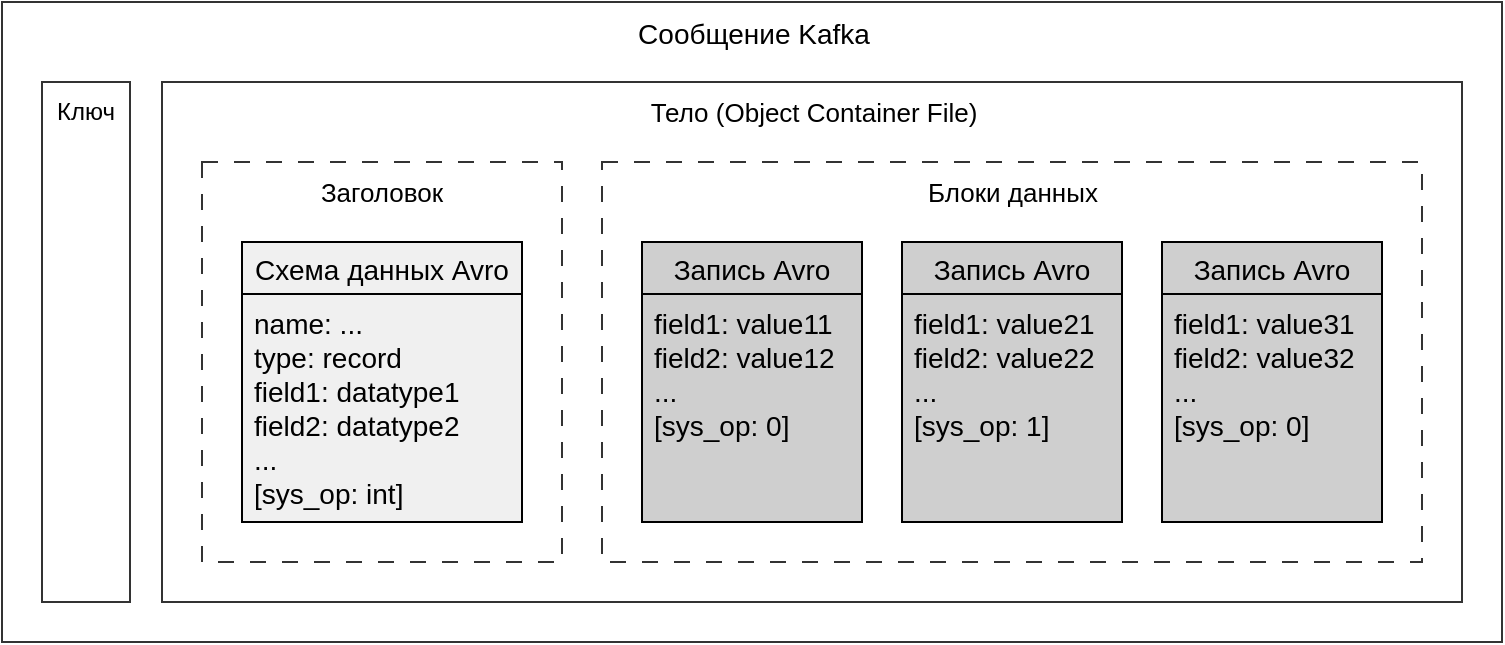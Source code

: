 <mxfile version="17.1.2" type="device"><diagram id="AHSTpRAMa3kncJqw_yhc" name="Page-1"><mxGraphModel dx="1635" dy="971" grid="1" gridSize="10" guides="1" tooltips="1" connect="1" arrows="1" fold="1" page="1" pageScale="1" pageWidth="770" pageHeight="340" background="#FFFFFF" math="0" shadow="0"><root><mxCell id="0"/><mxCell id="2" value="Layer 0" parent="0"/><mxCell id="Qdqwl0xDEgwlRNXRoB59-37" value="&lt;div style=&quot;width: 712.034px; height: auto; word-break: break-word; font-size: 14px;&quot;&gt;&lt;div align=&quot;center&quot; style=&quot;font-size: 14px;&quot;&gt;&lt;span style=&quot;font-family: Arial; font-size: 14px; text-decoration: none; line-height: 0;&quot;&gt;&lt;span style=&quot;text-decoration: none; line-height: 14px; font-size: 14px;&quot; class=&quot;&quot;&gt;Сообщение Kafka&lt;/span&gt;&lt;/span&gt;&lt;/div&gt;&lt;/div&gt;" style="shape=rect;shadow=0;strokeWidth=1;fillColor=#FFFFFF;strokeColor=#333333;opacity=100.0;html=1;nl2Br=0;verticalAlign=top;align=center;spacingLeft=2.483;spacingRight=0;spacingTop=1.0;spacingBottom=8;whiteSpace=wrap;gliffyId=122;fontSize=14;" vertex="1" parent="2"><mxGeometry x="10" y="10" width="750" height="320" as="geometry"/></mxCell><mxCell id="Qdqwl0xDEgwlRNXRoB59-35" value="&lt;div style=&quot;width: 612.724px; height: auto; word-break: break-word; font-size: 13px;&quot;&gt;&lt;div align=&quot;center&quot; style=&quot;font-size: 13px;&quot;&gt;&lt;span style=&quot;font-family: Arial; font-size: 13px; line-height: 0;&quot;&gt;&lt;span style=&quot;line-height: 14px; font-size: 13px;&quot;&gt;Тело (Object Container File)&lt;/span&gt;&lt;/span&gt;&lt;/div&gt;&lt;/div&gt;" style="shape=rect;shadow=0;strokeWidth=1;fillColor=#FFFFFF;strokeColor=#333333;opacity=100.0;html=1;nl2Br=0;verticalAlign=top;align=center;spacingLeft=2.138;spacingRight=0;spacingTop=1.0;spacingBottom=8;whiteSpace=wrap;gliffyId=127;fontSize=13;" vertex="1" parent="2"><mxGeometry x="90" y="50" width="650" height="260" as="geometry"/></mxCell><mxCell id="Qdqwl0xDEgwlRNXRoB59-34" value="&lt;div style=&quot;width: 175.759px; height: auto; word-break: break-word; font-size: 13px;&quot;&gt;&lt;div align=&quot;center&quot; style=&quot;font-size: 13px;&quot;&gt;&lt;span style=&quot;font-family: Arial; font-size: 13px; line-height: 0;&quot;&gt;&lt;span style=&quot;line-height: 14px; font-size: 13px;&quot;&gt;Заголовок&lt;/span&gt;&lt;/span&gt;&lt;/div&gt;&lt;/div&gt;" style="shape=rect;shadow=0;strokeWidth=1;fillColor=#FFFFFF;strokeColor=#333333;opacity=100.0;dashed=1;fixDash=1;dashPattern=8.0 8.0;html=1;nl2Br=0;verticalAlign=top;align=center;spacingLeft=0.621;spacingRight=0;spacingTop=1.0;spacingBottom=8;whiteSpace=wrap;gliffyId=129;fontSize=13;" vertex="1" parent="2"><mxGeometry x="110" y="90" width="180" height="200" as="geometry"/></mxCell><mxCell id="Qdqwl0xDEgwlRNXRoB59-33" value="&lt;div style=&quot;width: 372.393px; height: auto; word-break: break-word; font-size: 13px;&quot;&gt;&lt;div align=&quot;center&quot; style=&quot;font-size: 13px;&quot;&gt;&lt;span style=&quot;font-family: Arial; font-size: 13px; line-height: 0;&quot;&gt;&lt;span style=&quot;line-height: 14px; font-size: 13px;&quot;&gt;Блоки данных&lt;/span&gt;&lt;/span&gt;&lt;/div&gt;&lt;/div&gt;" style="shape=rect;shadow=0;strokeWidth=1;fillColor=#FFFFFF;strokeColor=#333333;opacity=100.0;dashed=1;fixDash=1;dashPattern=8.0 8.0;html=1;nl2Br=0;verticalAlign=top;align=center;spacingLeft=1.303;spacingRight=0;spacingTop=1.0;spacingBottom=8;whiteSpace=wrap;gliffyId=131;fontSize=13;" vertex="1" parent="2"><mxGeometry x="310" y="90" width="410" height="200" as="geometry"/></mxCell><mxCell id="Qdqwl0xDEgwlRNXRoB59-23" value="Схема данных Avro" style="swimlane;fontStyle=0;childLayout=stackLayout;horizontal=1;startSize=26;fillColor=#F0F0F0;horizontalStack=0;resizeParent=1;resizeParentMax=0;resizeLast=0;collapsible=1;marginBottom=0;fontSize=14;" vertex="1" parent="2"><mxGeometry x="130" y="130" width="140" height="140" as="geometry"/></mxCell><mxCell id="Qdqwl0xDEgwlRNXRoB59-24" value="name: ...&#10;type: record&#10;field1: datatype1&#10;field2: datatype2&#10;...&#10;[sys_op: int]" style="text;strokeColor=default;fillColor=#F0F0F0;align=left;verticalAlign=top;spacingLeft=4;spacingRight=4;overflow=hidden;rotatable=0;points=[[0,0.5],[1,0.5]];portConstraint=eastwest;fontSize=14;strokeWidth=1;" vertex="1" parent="Qdqwl0xDEgwlRNXRoB59-23"><mxGeometry y="26" width="140" height="114" as="geometry"/></mxCell><mxCell id="Qdqwl0xDEgwlRNXRoB59-27" value="Запись Avro" style="swimlane;fontStyle=0;childLayout=stackLayout;horizontal=1;startSize=26;fillColor=#CFCFCF;horizontalStack=0;resizeParent=1;resizeParentMax=0;resizeLast=0;collapsible=1;marginBottom=0;fontSize=14;" vertex="1" parent="2"><mxGeometry x="330" y="130" width="110" height="140" as="geometry"/></mxCell><mxCell id="Qdqwl0xDEgwlRNXRoB59-28" value="field1: value11&#10;field2: value12&#10;...&#10;[sys_op: 0]" style="text;strokeColor=default;fillColor=#CFCFCF;align=left;verticalAlign=top;spacingLeft=4;spacingRight=4;overflow=hidden;rotatable=0;points=[[0,0.5],[1,0.5]];portConstraint=eastwest;fontSize=14;strokeWidth=1;" vertex="1" parent="Qdqwl0xDEgwlRNXRoB59-27"><mxGeometry y="26" width="110" height="114" as="geometry"/></mxCell><mxCell id="Qdqwl0xDEgwlRNXRoB59-29" value="Запись Avro" style="swimlane;fontStyle=0;childLayout=stackLayout;horizontal=1;startSize=26;fillColor=#CFCFCF;horizontalStack=0;resizeParent=1;resizeParentMax=0;resizeLast=0;collapsible=1;marginBottom=0;fontSize=14;" vertex="1" parent="2"><mxGeometry x="460" y="130" width="110" height="140" as="geometry"/></mxCell><mxCell id="Qdqwl0xDEgwlRNXRoB59-30" value="field1: value21&#10;field2: value22&#10;...&#10;[sys_op: 1]" style="text;strokeColor=default;fillColor=#CFCFCF;align=left;verticalAlign=top;spacingLeft=4;spacingRight=4;overflow=hidden;rotatable=0;points=[[0,0.5],[1,0.5]];portConstraint=eastwest;fontSize=14;strokeWidth=1;" vertex="1" parent="Qdqwl0xDEgwlRNXRoB59-29"><mxGeometry y="26" width="110" height="114" as="geometry"/></mxCell><mxCell id="Qdqwl0xDEgwlRNXRoB59-31" value="Запись Avro" style="swimlane;fontStyle=0;childLayout=stackLayout;horizontal=1;startSize=26;fillColor=#CFCFCF;horizontalStack=0;resizeParent=1;resizeParentMax=0;resizeLast=0;collapsible=1;marginBottom=0;fontSize=14;" vertex="1" parent="2"><mxGeometry x="590" y="130" width="110" height="140" as="geometry"/></mxCell><mxCell id="Qdqwl0xDEgwlRNXRoB59-32" value="field1: value31&#10;field2: value32&#10;...&#10;[sys_op: 0]" style="text;strokeColor=default;fillColor=#CFCFCF;align=left;verticalAlign=top;spacingLeft=4;spacingRight=4;overflow=hidden;rotatable=0;points=[[0,0.5],[1,0.5]];portConstraint=eastwest;fontSize=14;strokeWidth=1;" vertex="1" parent="Qdqwl0xDEgwlRNXRoB59-31"><mxGeometry y="26" width="110" height="114" as="geometry"/></mxCell><mxCell id="Qdqwl0xDEgwlRNXRoB59-36" value="&lt;div style='width: 40.697px;height:auto;word-break: break-word;'&gt;&lt;div align=&quot;center&quot;&gt;&lt;span style=&quot;font-family: Arial; font-size: 12px; line-height: 0;&quot;&gt;&lt;span style=&quot;line-height: 14px;&quot; class=&quot;&quot;&gt;Ключ&lt;/span&gt;&lt;/span&gt;&lt;/div&gt;&lt;/div&gt;" style="shape=rect;shadow=0;strokeWidth=1;fillColor=#FFFFFF;strokeColor=#333333;opacity=100.0;html=1;nl2Br=0;verticalAlign=top;align=center;spacingLeft=0.152;spacingRight=0;spacingTop=1.0;spacingBottom=8;whiteSpace=wrap;gliffyId=125;" vertex="1" parent="2"><mxGeometry x="30" y="50" width="44" height="260" as="geometry"/></mxCell></root></mxGraphModel></diagram></mxfile>